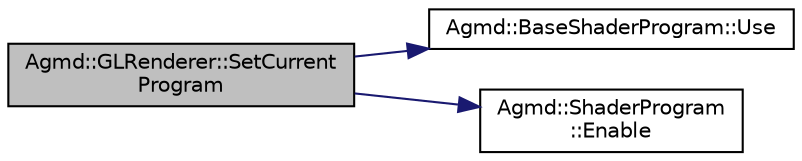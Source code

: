 digraph "Agmd::GLRenderer::SetCurrentProgram"
{
  edge [fontname="Helvetica",fontsize="10",labelfontname="Helvetica",labelfontsize="10"];
  node [fontname="Helvetica",fontsize="10",shape=record];
  rankdir="LR";
  Node1 [label="Agmd::GLRenderer::SetCurrent\lProgram",height=0.2,width=0.4,color="black", fillcolor="grey75", style="filled" fontcolor="black"];
  Node1 -> Node2 [color="midnightblue",fontsize="10",style="solid",fontname="Helvetica"];
  Node2 [label="Agmd::BaseShaderProgram::Use",height=0.2,width=0.4,color="black", fillcolor="white", style="filled",URL="$class_agmd_1_1_base_shader_program.html#a012143de4494c70afabb7a0eca867cd9"];
  Node1 -> Node3 [color="midnightblue",fontsize="10",style="solid",fontname="Helvetica"];
  Node3 [label="Agmd::ShaderProgram\l::Enable",height=0.2,width=0.4,color="black", fillcolor="white", style="filled",URL="$class_agmd_1_1_shader_program.html#a162f940bd749f790b18e101c028cbfe2"];
}
